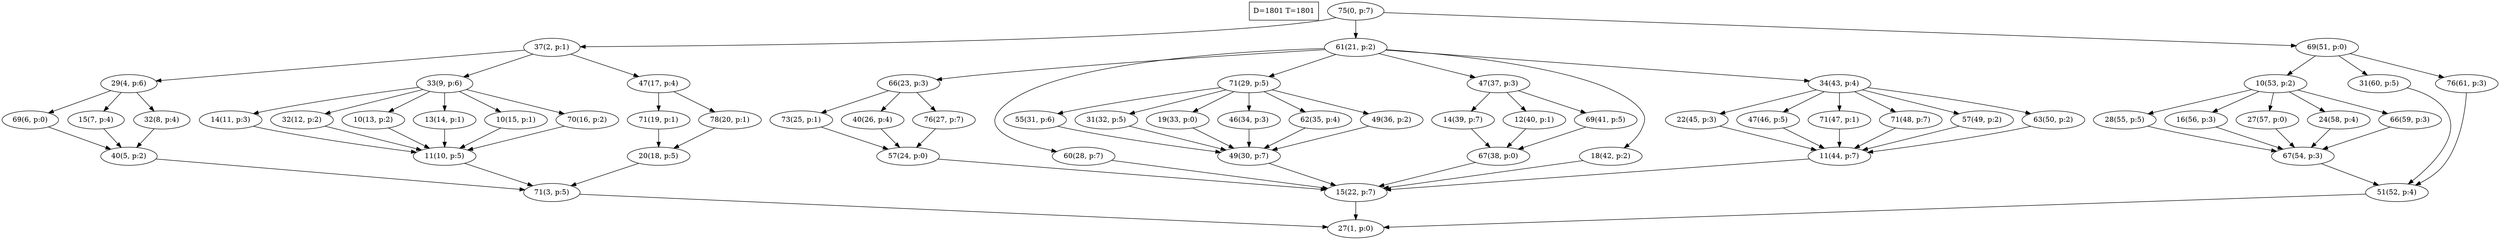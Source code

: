 digraph Task {
i [shape=box, label="D=1801 T=1801"]; 
0 [label="75(0, p:7)"];
1 [label="27(1, p:0)"];
2 [label="37(2, p:1)"];
3 [label="71(3, p:5)"];
4 [label="29(4, p:6)"];
5 [label="40(5, p:2)"];
6 [label="69(6, p:0)"];
7 [label="15(7, p:4)"];
8 [label="32(8, p:4)"];
9 [label="33(9, p:6)"];
10 [label="11(10, p:5)"];
11 [label="14(11, p:3)"];
12 [label="32(12, p:2)"];
13 [label="10(13, p:2)"];
14 [label="13(14, p:1)"];
15 [label="10(15, p:1)"];
16 [label="70(16, p:2)"];
17 [label="47(17, p:4)"];
18 [label="20(18, p:5)"];
19 [label="71(19, p:1)"];
20 [label="78(20, p:1)"];
21 [label="61(21, p:2)"];
22 [label="15(22, p:7)"];
23 [label="66(23, p:3)"];
24 [label="57(24, p:0)"];
25 [label="73(25, p:1)"];
26 [label="40(26, p:4)"];
27 [label="76(27, p:7)"];
28 [label="60(28, p:7)"];
29 [label="71(29, p:5)"];
30 [label="49(30, p:7)"];
31 [label="55(31, p:6)"];
32 [label="31(32, p:5)"];
33 [label="19(33, p:0)"];
34 [label="46(34, p:3)"];
35 [label="62(35, p:4)"];
36 [label="49(36, p:2)"];
37 [label="47(37, p:3)"];
38 [label="67(38, p:0)"];
39 [label="14(39, p:7)"];
40 [label="12(40, p:1)"];
41 [label="69(41, p:5)"];
42 [label="18(42, p:2)"];
43 [label="34(43, p:4)"];
44 [label="11(44, p:7)"];
45 [label="22(45, p:3)"];
46 [label="47(46, p:5)"];
47 [label="71(47, p:1)"];
48 [label="71(48, p:7)"];
49 [label="57(49, p:2)"];
50 [label="63(50, p:2)"];
51 [label="69(51, p:0)"];
52 [label="51(52, p:4)"];
53 [label="10(53, p:2)"];
54 [label="67(54, p:3)"];
55 [label="28(55, p:5)"];
56 [label="16(56, p:3)"];
57 [label="27(57, p:0)"];
58 [label="24(58, p:4)"];
59 [label="66(59, p:3)"];
60 [label="31(60, p:5)"];
61 [label="76(61, p:3)"];
0 -> 2;
0 -> 21;
0 -> 51;
2 -> 4;
2 -> 9;
2 -> 17;
3 -> 1;
4 -> 6;
4 -> 7;
4 -> 8;
5 -> 3;
6 -> 5;
7 -> 5;
8 -> 5;
9 -> 11;
9 -> 12;
9 -> 13;
9 -> 14;
9 -> 15;
9 -> 16;
10 -> 3;
11 -> 10;
12 -> 10;
13 -> 10;
14 -> 10;
15 -> 10;
16 -> 10;
17 -> 19;
17 -> 20;
18 -> 3;
19 -> 18;
20 -> 18;
21 -> 23;
21 -> 28;
21 -> 29;
21 -> 37;
21 -> 42;
21 -> 43;
22 -> 1;
23 -> 25;
23 -> 26;
23 -> 27;
24 -> 22;
25 -> 24;
26 -> 24;
27 -> 24;
28 -> 22;
29 -> 31;
29 -> 32;
29 -> 33;
29 -> 34;
29 -> 35;
29 -> 36;
30 -> 22;
31 -> 30;
32 -> 30;
33 -> 30;
34 -> 30;
35 -> 30;
36 -> 30;
37 -> 39;
37 -> 40;
37 -> 41;
38 -> 22;
39 -> 38;
40 -> 38;
41 -> 38;
42 -> 22;
43 -> 45;
43 -> 46;
43 -> 47;
43 -> 48;
43 -> 49;
43 -> 50;
44 -> 22;
45 -> 44;
46 -> 44;
47 -> 44;
48 -> 44;
49 -> 44;
50 -> 44;
51 -> 53;
51 -> 60;
51 -> 61;
52 -> 1;
53 -> 55;
53 -> 56;
53 -> 57;
53 -> 58;
53 -> 59;
54 -> 52;
55 -> 54;
56 -> 54;
57 -> 54;
58 -> 54;
59 -> 54;
60 -> 52;
61 -> 52;
}